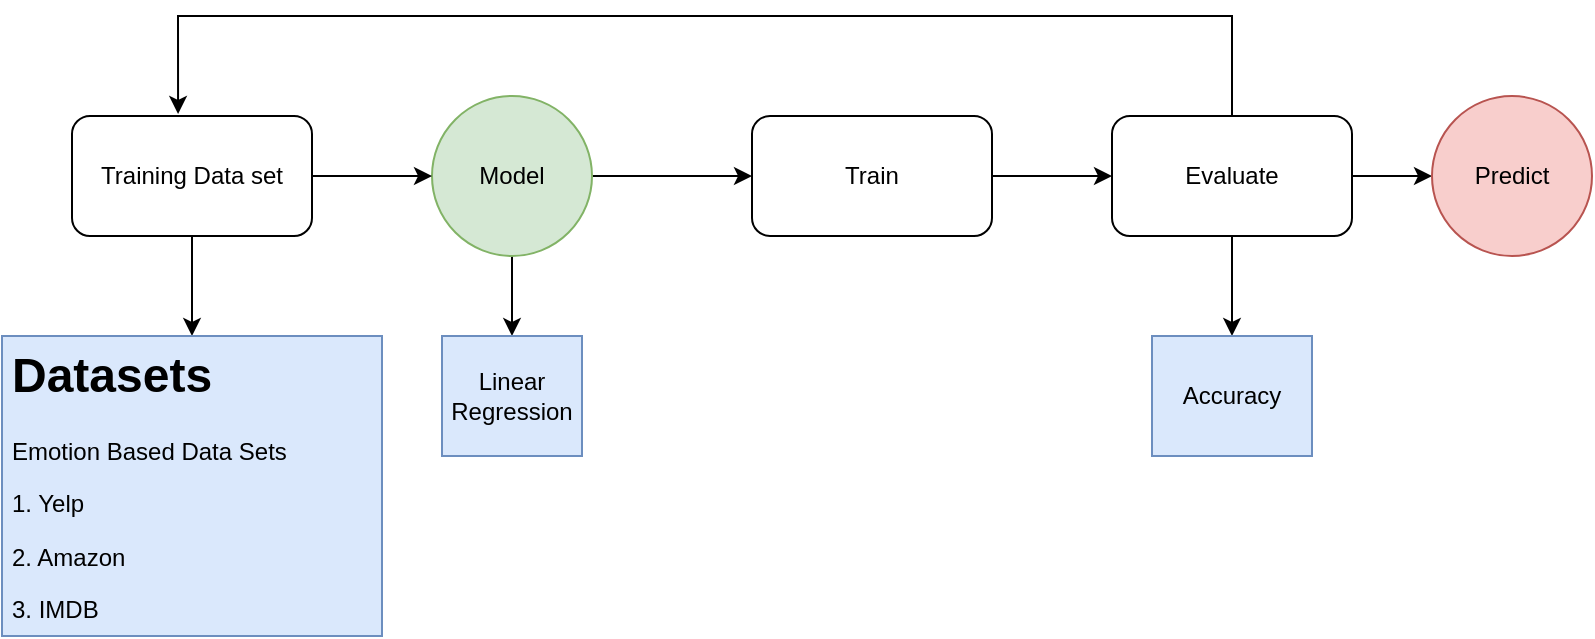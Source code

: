 <mxfile version="13.9.9" type="device"><diagram id="Lg4hvYoM0UWgSp2ZFOhR" name="Page-1"><mxGraphModel dx="1086" dy="798" grid="1" gridSize="10" guides="1" tooltips="1" connect="1" arrows="1" fold="1" page="1" pageScale="1" pageWidth="850" pageHeight="1100" math="0" shadow="0"><root><mxCell id="0"/><mxCell id="1" parent="0"/><mxCell id="QXyfwsXgQoTdC3bAvYfE-9" style="edgeStyle=orthogonalEdgeStyle;rounded=0;orthogonalLoop=1;jettySize=auto;html=1;" edge="1" parent="1" source="QXyfwsXgQoTdC3bAvYfE-1" target="QXyfwsXgQoTdC3bAvYfE-10"><mxGeometry relative="1" as="geometry"><mxPoint x="370" y="320" as="targetPoint"/></mxGeometry></mxCell><mxCell id="QXyfwsXgQoTdC3bAvYfE-18" style="edgeStyle=orthogonalEdgeStyle;rounded=0;orthogonalLoop=1;jettySize=auto;html=1;" edge="1" parent="1" source="QXyfwsXgQoTdC3bAvYfE-1" target="QXyfwsXgQoTdC3bAvYfE-19"><mxGeometry relative="1" as="geometry"><mxPoint x="280" y="400" as="targetPoint"/></mxGeometry></mxCell><mxCell id="QXyfwsXgQoTdC3bAvYfE-1" value="Model" style="ellipse;whiteSpace=wrap;html=1;aspect=fixed;fillColor=#d5e8d4;strokeColor=#82b366;" vertex="1" parent="1"><mxGeometry x="240" y="280" width="80" height="80" as="geometry"/></mxCell><mxCell id="QXyfwsXgQoTdC3bAvYfE-8" style="edgeStyle=orthogonalEdgeStyle;rounded=0;orthogonalLoop=1;jettySize=auto;html=1;entryX=0;entryY=0.5;entryDx=0;entryDy=0;" edge="1" parent="1" source="QXyfwsXgQoTdC3bAvYfE-2" target="QXyfwsXgQoTdC3bAvYfE-1"><mxGeometry relative="1" as="geometry"/></mxCell><mxCell id="QXyfwsXgQoTdC3bAvYfE-16" style="edgeStyle=orthogonalEdgeStyle;rounded=0;orthogonalLoop=1;jettySize=auto;html=1;" edge="1" parent="1" source="QXyfwsXgQoTdC3bAvYfE-2" target="QXyfwsXgQoTdC3bAvYfE-17"><mxGeometry relative="1" as="geometry"><mxPoint x="120" y="400" as="targetPoint"/></mxGeometry></mxCell><mxCell id="QXyfwsXgQoTdC3bAvYfE-2" value="Training Data set" style="rounded=1;whiteSpace=wrap;html=1;" vertex="1" parent="1"><mxGeometry x="60" y="290" width="120" height="60" as="geometry"/></mxCell><mxCell id="QXyfwsXgQoTdC3bAvYfE-11" style="edgeStyle=orthogonalEdgeStyle;rounded=0;orthogonalLoop=1;jettySize=auto;html=1;" edge="1" parent="1" source="QXyfwsXgQoTdC3bAvYfE-10" target="QXyfwsXgQoTdC3bAvYfE-12"><mxGeometry relative="1" as="geometry"><mxPoint x="600" y="320" as="targetPoint"/></mxGeometry></mxCell><mxCell id="QXyfwsXgQoTdC3bAvYfE-10" value="Train" style="rounded=1;whiteSpace=wrap;html=1;" vertex="1" parent="1"><mxGeometry x="400" y="290" width="120" height="60" as="geometry"/></mxCell><mxCell id="QXyfwsXgQoTdC3bAvYfE-13" style="edgeStyle=orthogonalEdgeStyle;rounded=0;orthogonalLoop=1;jettySize=auto;html=1;" edge="1" parent="1" source="QXyfwsXgQoTdC3bAvYfE-12" target="QXyfwsXgQoTdC3bAvYfE-14"><mxGeometry relative="1" as="geometry"><mxPoint x="760" y="320" as="targetPoint"/></mxGeometry></mxCell><mxCell id="QXyfwsXgQoTdC3bAvYfE-15" style="edgeStyle=orthogonalEdgeStyle;rounded=0;orthogonalLoop=1;jettySize=auto;html=1;entryX=0.442;entryY=-0.017;entryDx=0;entryDy=0;entryPerimeter=0;" edge="1" parent="1" source="QXyfwsXgQoTdC3bAvYfE-12" target="QXyfwsXgQoTdC3bAvYfE-2"><mxGeometry relative="1" as="geometry"><Array as="points"><mxPoint x="640" y="240"/><mxPoint x="113" y="240"/></Array></mxGeometry></mxCell><mxCell id="QXyfwsXgQoTdC3bAvYfE-20" style="edgeStyle=orthogonalEdgeStyle;rounded=0;orthogonalLoop=1;jettySize=auto;html=1;" edge="1" parent="1" source="QXyfwsXgQoTdC3bAvYfE-12" target="QXyfwsXgQoTdC3bAvYfE-21"><mxGeometry relative="1" as="geometry"><mxPoint x="640" y="400" as="targetPoint"/></mxGeometry></mxCell><mxCell id="QXyfwsXgQoTdC3bAvYfE-12" value="Evaluate" style="rounded=1;whiteSpace=wrap;html=1;" vertex="1" parent="1"><mxGeometry x="580" y="290" width="120" height="60" as="geometry"/></mxCell><mxCell id="QXyfwsXgQoTdC3bAvYfE-14" value="Predict" style="ellipse;whiteSpace=wrap;html=1;aspect=fixed;fillColor=#f8cecc;strokeColor=#b85450;" vertex="1" parent="1"><mxGeometry x="740" y="280" width="80" height="80" as="geometry"/></mxCell><mxCell id="QXyfwsXgQoTdC3bAvYfE-17" value="&lt;h1&gt;Datasets&lt;/h1&gt;&lt;div&gt;Emotion Based Data Sets&lt;/div&gt;&lt;p&gt;1. Yelp&lt;/p&gt;&lt;p&gt;2. Amazon&lt;/p&gt;&lt;p&gt;3. IMDB&lt;/p&gt;" style="text;html=1;strokeColor=#6c8ebf;fillColor=#dae8fc;spacing=5;spacingTop=-20;whiteSpace=wrap;overflow=hidden;rounded=0;" vertex="1" parent="1"><mxGeometry x="25" y="400" width="190" height="150" as="geometry"/></mxCell><mxCell id="QXyfwsXgQoTdC3bAvYfE-19" value="Linear Regression" style="text;html=1;strokeColor=#6c8ebf;fillColor=#dae8fc;align=center;verticalAlign=middle;whiteSpace=wrap;rounded=0;" vertex="1" parent="1"><mxGeometry x="245" y="400" width="70" height="60" as="geometry"/></mxCell><mxCell id="QXyfwsXgQoTdC3bAvYfE-21" value="Accuracy" style="text;html=1;strokeColor=#6c8ebf;fillColor=#dae8fc;align=center;verticalAlign=middle;whiteSpace=wrap;rounded=0;" vertex="1" parent="1"><mxGeometry x="600" y="400" width="80" height="60" as="geometry"/></mxCell></root></mxGraphModel></diagram></mxfile>
